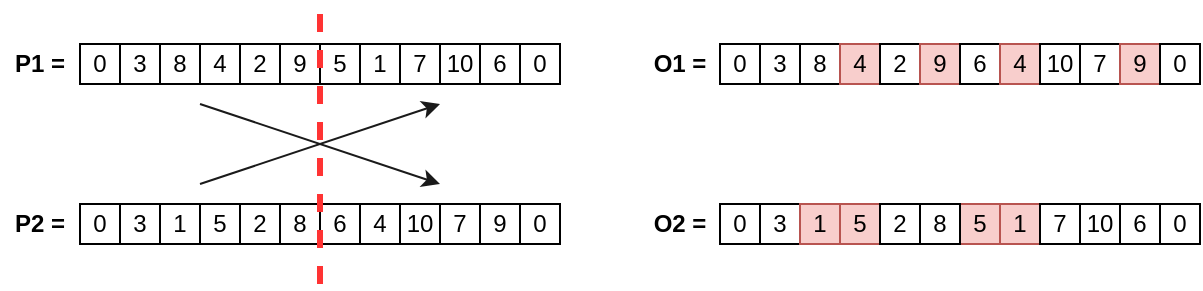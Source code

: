 <mxfile version="20.8.5" type="device"><diagram id="GHQ4tVNnvG2lwq_hyQM1" name="Page-1"><mxGraphModel dx="2074" dy="1067" grid="1" gridSize="10" guides="1" tooltips="1" connect="1" arrows="1" fold="1" page="1" pageScale="1" pageWidth="1169" pageHeight="827" math="0" shadow="0"><root><mxCell id="0"/><mxCell id="1" parent="0"/><mxCell id="cpuRsah73hElJBT9IA4A-1" value="0" style="rounded=0;whiteSpace=wrap;html=1;fillColor=none;" parent="1" vertex="1"><mxGeometry x="120" y="100" width="20" height="20" as="geometry"/></mxCell><mxCell id="cpuRsah73hElJBT9IA4A-2" value="3" style="rounded=0;whiteSpace=wrap;html=1;fillColor=none;" parent="1" vertex="1"><mxGeometry x="140" y="100" width="20" height="20" as="geometry"/></mxCell><mxCell id="cpuRsah73hElJBT9IA4A-3" value="8" style="rounded=0;whiteSpace=wrap;html=1;fillColor=none;" parent="1" vertex="1"><mxGeometry x="160" y="100" width="20" height="20" as="geometry"/></mxCell><mxCell id="cpuRsah73hElJBT9IA4A-4" value="4" style="rounded=0;whiteSpace=wrap;html=1;fillColor=none;" parent="1" vertex="1"><mxGeometry x="180" y="100" width="20" height="20" as="geometry"/></mxCell><mxCell id="cpuRsah73hElJBT9IA4A-6" value="2" style="rounded=0;whiteSpace=wrap;html=1;fillColor=none;" parent="1" vertex="1"><mxGeometry x="200" y="100" width="20" height="20" as="geometry"/></mxCell><mxCell id="cpuRsah73hElJBT9IA4A-7" value="9" style="rounded=0;whiteSpace=wrap;html=1;fillColor=none;" parent="1" vertex="1"><mxGeometry x="220" y="100" width="20" height="20" as="geometry"/></mxCell><mxCell id="cpuRsah73hElJBT9IA4A-10" value="5" style="rounded=0;whiteSpace=wrap;html=1;fillColor=none;" parent="1" vertex="1"><mxGeometry x="240" y="100" width="20" height="20" as="geometry"/></mxCell><mxCell id="cpuRsah73hElJBT9IA4A-11" value="1" style="rounded=0;whiteSpace=wrap;html=1;fillColor=none;" parent="1" vertex="1"><mxGeometry x="260" y="100" width="20" height="20" as="geometry"/></mxCell><mxCell id="cpuRsah73hElJBT9IA4A-12" value="7" style="rounded=0;whiteSpace=wrap;html=1;fillColor=none;" parent="1" vertex="1"><mxGeometry x="280" y="100" width="20" height="20" as="geometry"/></mxCell><mxCell id="cpuRsah73hElJBT9IA4A-13" value="10" style="rounded=0;whiteSpace=wrap;html=1;fillColor=none;" parent="1" vertex="1"><mxGeometry x="300" y="100" width="20" height="20" as="geometry"/></mxCell><mxCell id="cpuRsah73hElJBT9IA4A-14" value="6" style="rounded=0;whiteSpace=wrap;html=1;fillColor=none;" parent="1" vertex="1"><mxGeometry x="320" y="100" width="20" height="20" as="geometry"/></mxCell><mxCell id="cpuRsah73hElJBT9IA4A-15" value="0" style="rounded=0;whiteSpace=wrap;html=1;fillColor=none;" parent="1" vertex="1"><mxGeometry x="340" y="100" width="20" height="20" as="geometry"/></mxCell><mxCell id="cpuRsah73hElJBT9IA4A-16" value="0" style="rounded=0;whiteSpace=wrap;html=1;fillColor=none;" parent="1" vertex="1"><mxGeometry x="120" y="180" width="20" height="20" as="geometry"/></mxCell><mxCell id="cpuRsah73hElJBT9IA4A-17" value="3" style="rounded=0;whiteSpace=wrap;html=1;fillColor=none;" parent="1" vertex="1"><mxGeometry x="140" y="180" width="20" height="20" as="geometry"/></mxCell><mxCell id="cpuRsah73hElJBT9IA4A-18" value="1" style="rounded=0;whiteSpace=wrap;html=1;fillColor=none;" parent="1" vertex="1"><mxGeometry x="160" y="180" width="20" height="20" as="geometry"/></mxCell><mxCell id="cpuRsah73hElJBT9IA4A-19" value="5" style="rounded=0;whiteSpace=wrap;html=1;fillColor=none;" parent="1" vertex="1"><mxGeometry x="180" y="180" width="20" height="20" as="geometry"/></mxCell><mxCell id="cpuRsah73hElJBT9IA4A-20" value="2" style="rounded=0;whiteSpace=wrap;html=1;fillColor=none;" parent="1" vertex="1"><mxGeometry x="200" y="180" width="20" height="20" as="geometry"/></mxCell><mxCell id="cpuRsah73hElJBT9IA4A-21" value="8" style="rounded=0;whiteSpace=wrap;html=1;fillColor=none;" parent="1" vertex="1"><mxGeometry x="220" y="180" width="20" height="20" as="geometry"/></mxCell><mxCell id="cpuRsah73hElJBT9IA4A-22" value="6" style="rounded=0;whiteSpace=wrap;html=1;fillColor=none;" parent="1" vertex="1"><mxGeometry x="240" y="180" width="20" height="20" as="geometry"/></mxCell><mxCell id="cpuRsah73hElJBT9IA4A-23" value="4" style="rounded=0;whiteSpace=wrap;html=1;fillColor=none;" parent="1" vertex="1"><mxGeometry x="260" y="180" width="20" height="20" as="geometry"/></mxCell><mxCell id="cpuRsah73hElJBT9IA4A-24" value="10" style="rounded=0;whiteSpace=wrap;html=1;fillColor=none;" parent="1" vertex="1"><mxGeometry x="280" y="180" width="20" height="20" as="geometry"/></mxCell><mxCell id="cpuRsah73hElJBT9IA4A-25" value="7" style="rounded=0;whiteSpace=wrap;html=1;fillColor=none;" parent="1" vertex="1"><mxGeometry x="300" y="180" width="20" height="20" as="geometry"/></mxCell><mxCell id="cpuRsah73hElJBT9IA4A-26" value="9" style="rounded=0;whiteSpace=wrap;html=1;fillColor=none;" parent="1" vertex="1"><mxGeometry x="320" y="180" width="20" height="20" as="geometry"/></mxCell><mxCell id="cpuRsah73hElJBT9IA4A-27" value="0" style="rounded=0;whiteSpace=wrap;html=1;fillColor=none;" parent="1" vertex="1"><mxGeometry x="340" y="180" width="20" height="20" as="geometry"/></mxCell><mxCell id="cpuRsah73hElJBT9IA4A-28" value="" style="endArrow=none;html=1;rounded=0;strokeWidth=3;strokeColor=#FF3333;dashed=1;" parent="1" edge="1"><mxGeometry width="50" height="50" relative="1" as="geometry"><mxPoint x="240" y="220" as="sourcePoint"/><mxPoint x="240" y="80" as="targetPoint"/></mxGeometry></mxCell><mxCell id="cpuRsah73hElJBT9IA4A-31" value="" style="endArrow=classic;html=1;rounded=0;strokeColor=#1A1A1A;strokeWidth=1;" parent="1" edge="1"><mxGeometry width="50" height="50" relative="1" as="geometry"><mxPoint x="180" y="130" as="sourcePoint"/><mxPoint x="300" y="170" as="targetPoint"/></mxGeometry></mxCell><mxCell id="cpuRsah73hElJBT9IA4A-32" value="" style="endArrow=classic;html=1;rounded=0;strokeColor=#1A1A1A;strokeWidth=1;" parent="1" edge="1"><mxGeometry width="50" height="50" relative="1" as="geometry"><mxPoint x="180" y="170" as="sourcePoint"/><mxPoint x="300" y="130" as="targetPoint"/></mxGeometry></mxCell><mxCell id="cpuRsah73hElJBT9IA4A-33" value="P1 =" style="text;html=1;strokeColor=none;fillColor=none;align=center;verticalAlign=middle;whiteSpace=wrap;rounded=0;fontStyle=1" parent="1" vertex="1"><mxGeometry x="80" y="100" width="40" height="20" as="geometry"/></mxCell><mxCell id="cpuRsah73hElJBT9IA4A-34" value="P2 =" style="text;html=1;strokeColor=none;fillColor=none;align=center;verticalAlign=middle;whiteSpace=wrap;rounded=0;fontStyle=1" parent="1" vertex="1"><mxGeometry x="80" y="180" width="40" height="20" as="geometry"/></mxCell><mxCell id="cpuRsah73hElJBT9IA4A-48" value="0" style="rounded=0;whiteSpace=wrap;html=1;fillColor=none;" parent="1" vertex="1"><mxGeometry x="440" y="100" width="20" height="20" as="geometry"/></mxCell><mxCell id="cpuRsah73hElJBT9IA4A-49" value="3" style="rounded=0;whiteSpace=wrap;html=1;fillColor=none;" parent="1" vertex="1"><mxGeometry x="460" y="100" width="20" height="20" as="geometry"/></mxCell><mxCell id="cpuRsah73hElJBT9IA4A-50" value="8" style="rounded=0;whiteSpace=wrap;html=1;fillColor=none;" parent="1" vertex="1"><mxGeometry x="480" y="100" width="20" height="20" as="geometry"/></mxCell><mxCell id="cpuRsah73hElJBT9IA4A-51" value="4" style="rounded=0;whiteSpace=wrap;html=1;fillColor=#f8cecc;strokeColor=#b85450;" parent="1" vertex="1"><mxGeometry x="500" y="100" width="20" height="20" as="geometry"/></mxCell><mxCell id="cpuRsah73hElJBT9IA4A-52" value="2" style="rounded=0;whiteSpace=wrap;html=1;fillColor=none;" parent="1" vertex="1"><mxGeometry x="520" y="100" width="20" height="20" as="geometry"/></mxCell><mxCell id="cpuRsah73hElJBT9IA4A-53" value="9" style="rounded=0;whiteSpace=wrap;html=1;fillColor=#f8cecc;strokeColor=#b85450;" parent="1" vertex="1"><mxGeometry x="540" y="100" width="20" height="20" as="geometry"/></mxCell><mxCell id="cpuRsah73hElJBT9IA4A-54" value="5" style="rounded=0;whiteSpace=wrap;html=1;fillColor=#f8cecc;strokeColor=#b85450;" parent="1" vertex="1"><mxGeometry x="560" y="180" width="20" height="20" as="geometry"/></mxCell><mxCell id="cpuRsah73hElJBT9IA4A-55" value="1" style="rounded=0;whiteSpace=wrap;html=1;fillColor=#f8cecc;strokeColor=#b85450;" parent="1" vertex="1"><mxGeometry x="580" y="180" width="20" height="20" as="geometry"/></mxCell><mxCell id="cpuRsah73hElJBT9IA4A-56" value="7" style="rounded=0;whiteSpace=wrap;html=1;fillColor=none;" parent="1" vertex="1"><mxGeometry x="600" y="180" width="20" height="20" as="geometry"/></mxCell><mxCell id="cpuRsah73hElJBT9IA4A-57" value="10" style="rounded=0;whiteSpace=wrap;html=1;fillColor=none;" parent="1" vertex="1"><mxGeometry x="620" y="180" width="20" height="20" as="geometry"/></mxCell><mxCell id="cpuRsah73hElJBT9IA4A-58" value="6" style="rounded=0;whiteSpace=wrap;html=1;fillColor=none;" parent="1" vertex="1"><mxGeometry x="640" y="180" width="20" height="20" as="geometry"/></mxCell><mxCell id="cpuRsah73hElJBT9IA4A-59" value="0" style="rounded=0;whiteSpace=wrap;html=1;fillColor=none;" parent="1" vertex="1"><mxGeometry x="660" y="180" width="20" height="20" as="geometry"/></mxCell><mxCell id="cpuRsah73hElJBT9IA4A-60" value="O1 =" style="text;html=1;strokeColor=none;fillColor=none;align=center;verticalAlign=middle;whiteSpace=wrap;rounded=0;fontStyle=1" parent="1" vertex="1"><mxGeometry x="400" y="100" width="40" height="20" as="geometry"/></mxCell><mxCell id="cpuRsah73hElJBT9IA4A-73" value="O2 =" style="text;html=1;strokeColor=none;fillColor=none;align=center;verticalAlign=middle;whiteSpace=wrap;rounded=0;fontStyle=1" parent="1" vertex="1"><mxGeometry x="400" y="180" width="40" height="20" as="geometry"/></mxCell><mxCell id="cpuRsah73hElJBT9IA4A-74" value="0" style="rounded=0;whiteSpace=wrap;html=1;fillColor=none;" parent="1" vertex="1"><mxGeometry x="440" y="180" width="20" height="20" as="geometry"/></mxCell><mxCell id="cpuRsah73hElJBT9IA4A-75" value="3" style="rounded=0;whiteSpace=wrap;html=1;fillColor=none;" parent="1" vertex="1"><mxGeometry x="460" y="180" width="20" height="20" as="geometry"/></mxCell><mxCell id="cpuRsah73hElJBT9IA4A-76" value="1" style="rounded=0;whiteSpace=wrap;html=1;fillColor=#f8cecc;strokeColor=#b85450;" parent="1" vertex="1"><mxGeometry x="480" y="180" width="20" height="20" as="geometry"/></mxCell><mxCell id="cpuRsah73hElJBT9IA4A-77" value="5" style="rounded=0;whiteSpace=wrap;html=1;fillColor=#f8cecc;strokeColor=#b85450;" parent="1" vertex="1"><mxGeometry x="500" y="180" width="20" height="20" as="geometry"/></mxCell><mxCell id="cpuRsah73hElJBT9IA4A-78" value="2" style="rounded=0;whiteSpace=wrap;html=1;fillColor=none;" parent="1" vertex="1"><mxGeometry x="520" y="180" width="20" height="20" as="geometry"/></mxCell><mxCell id="cpuRsah73hElJBT9IA4A-79" value="8" style="rounded=0;whiteSpace=wrap;html=1;fillColor=none;" parent="1" vertex="1"><mxGeometry x="540" y="180" width="20" height="20" as="geometry"/></mxCell><mxCell id="cpuRsah73hElJBT9IA4A-86" value="6" style="rounded=0;whiteSpace=wrap;html=1;fillColor=none;" parent="1" vertex="1"><mxGeometry x="560" y="100" width="20" height="20" as="geometry"/></mxCell><mxCell id="cpuRsah73hElJBT9IA4A-87" value="4" style="rounded=0;whiteSpace=wrap;html=1;fillColor=#f8cecc;strokeColor=#b85450;" parent="1" vertex="1"><mxGeometry x="580" y="100" width="20" height="20" as="geometry"/></mxCell><mxCell id="cpuRsah73hElJBT9IA4A-88" value="10" style="rounded=0;whiteSpace=wrap;html=1;fillColor=none;" parent="1" vertex="1"><mxGeometry x="600" y="100" width="20" height="20" as="geometry"/></mxCell><mxCell id="cpuRsah73hElJBT9IA4A-89" value="7" style="rounded=0;whiteSpace=wrap;html=1;fillColor=none;" parent="1" vertex="1"><mxGeometry x="620" y="100" width="20" height="20" as="geometry"/></mxCell><mxCell id="cpuRsah73hElJBT9IA4A-90" value="9" style="rounded=0;whiteSpace=wrap;html=1;fillColor=#f8cecc;strokeColor=#b85450;" parent="1" vertex="1"><mxGeometry x="640" y="100" width="20" height="20" as="geometry"/></mxCell><mxCell id="cpuRsah73hElJBT9IA4A-91" value="0" style="rounded=0;whiteSpace=wrap;html=1;fillColor=none;" parent="1" vertex="1"><mxGeometry x="660" y="100" width="20" height="20" as="geometry"/></mxCell></root></mxGraphModel></diagram></mxfile>